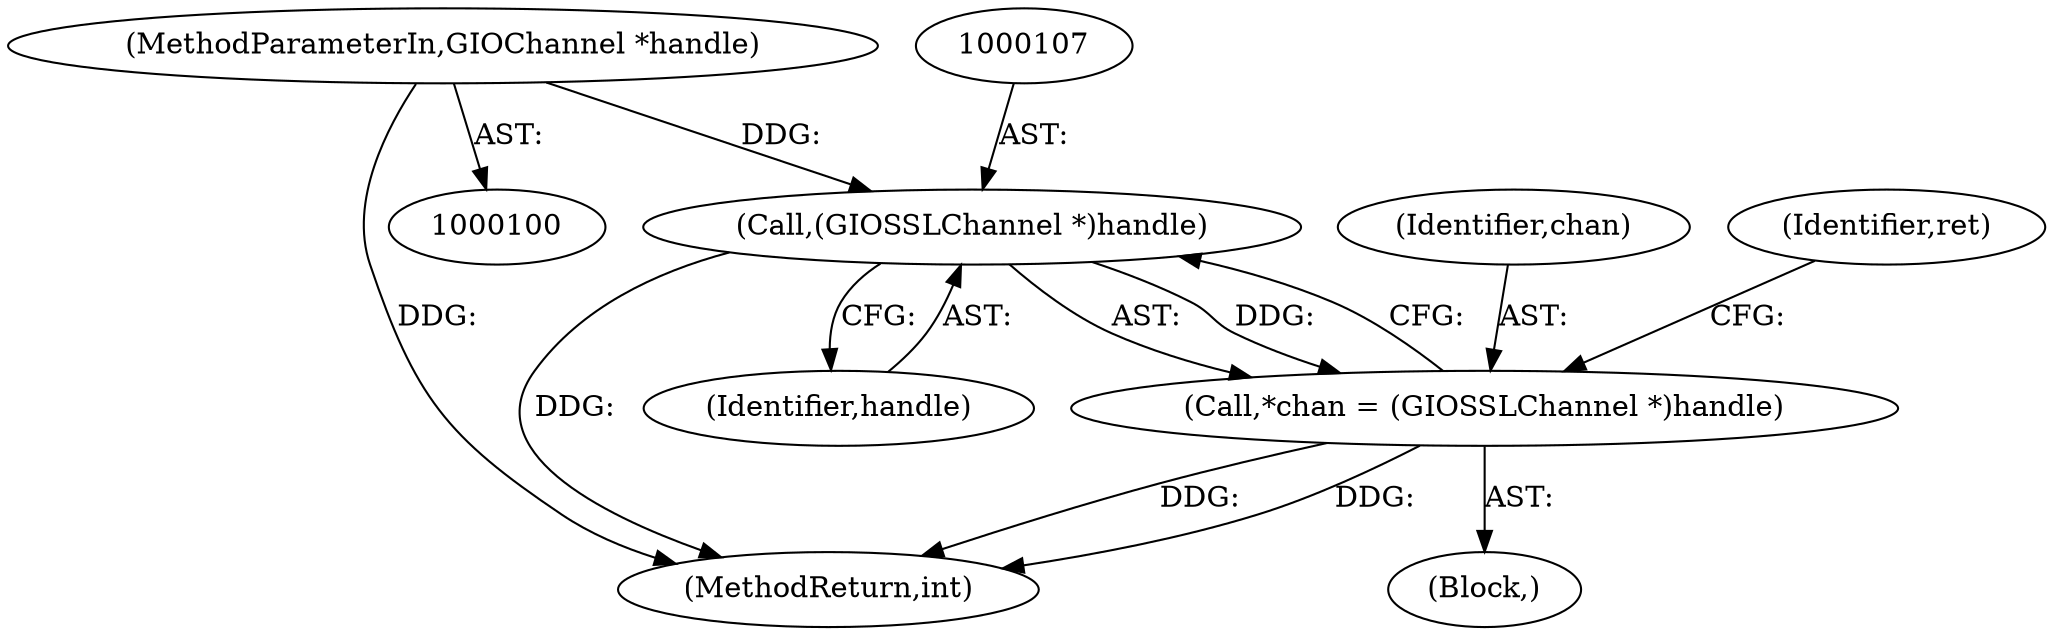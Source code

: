 digraph "0_irssi-proxy_85bbc05b21678e80423815d2ef1dfe26208491ab_0@pointer" {
"1000101" [label="(MethodParameterIn,GIOChannel *handle)"];
"1000106" [label="(Call,(GIOSSLChannel *)handle)"];
"1000104" [label="(Call,*chan = (GIOSSLChannel *)handle)"];
"1000104" [label="(Call,*chan = (GIOSSLChannel *)handle)"];
"1000102" [label="(Block,)"];
"1000106" [label="(Call,(GIOSSLChannel *)handle)"];
"1000105" [label="(Identifier,chan)"];
"1000234" [label="(MethodReturn,int)"];
"1000101" [label="(MethodParameterIn,GIOChannel *handle)"];
"1000114" [label="(Identifier,ret)"];
"1000108" [label="(Identifier,handle)"];
"1000101" -> "1000100"  [label="AST: "];
"1000101" -> "1000234"  [label="DDG: "];
"1000101" -> "1000106"  [label="DDG: "];
"1000106" -> "1000104"  [label="AST: "];
"1000106" -> "1000108"  [label="CFG: "];
"1000107" -> "1000106"  [label="AST: "];
"1000108" -> "1000106"  [label="AST: "];
"1000104" -> "1000106"  [label="CFG: "];
"1000106" -> "1000234"  [label="DDG: "];
"1000106" -> "1000104"  [label="DDG: "];
"1000104" -> "1000102"  [label="AST: "];
"1000105" -> "1000104"  [label="AST: "];
"1000114" -> "1000104"  [label="CFG: "];
"1000104" -> "1000234"  [label="DDG: "];
"1000104" -> "1000234"  [label="DDG: "];
}
